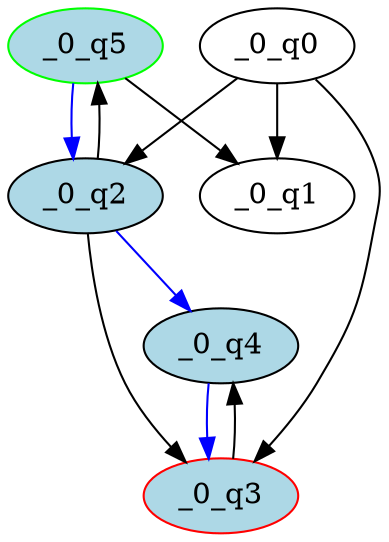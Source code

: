 digraph Sol_Length3{
_0_q5 [initial=1,color=green][style=filled,fillcolor=lightblue];
_0_q3 [final=1,color=red][style=filled,fillcolor=lightblue];
_0_q0 ;
_0_q1 ;
_0_q2 [style=filled,fillcolor=lightblue];
_0_q4 [style=filled,fillcolor=lightblue];
_0_q5 -> _0_q1 ;
_0_q5 -> _0_q2 [color=blue];
_0_q3 -> _0_q4 ;
_0_q0 -> _0_q3 ;
_0_q0 -> _0_q1 ;
_0_q0 -> _0_q2 ;
_0_q2 -> _0_q5 ;
_0_q2 -> _0_q3 ;
_0_q2 -> _0_q4 [color=blue];
_0_q4 -> _0_q3 [color=blue];
}
